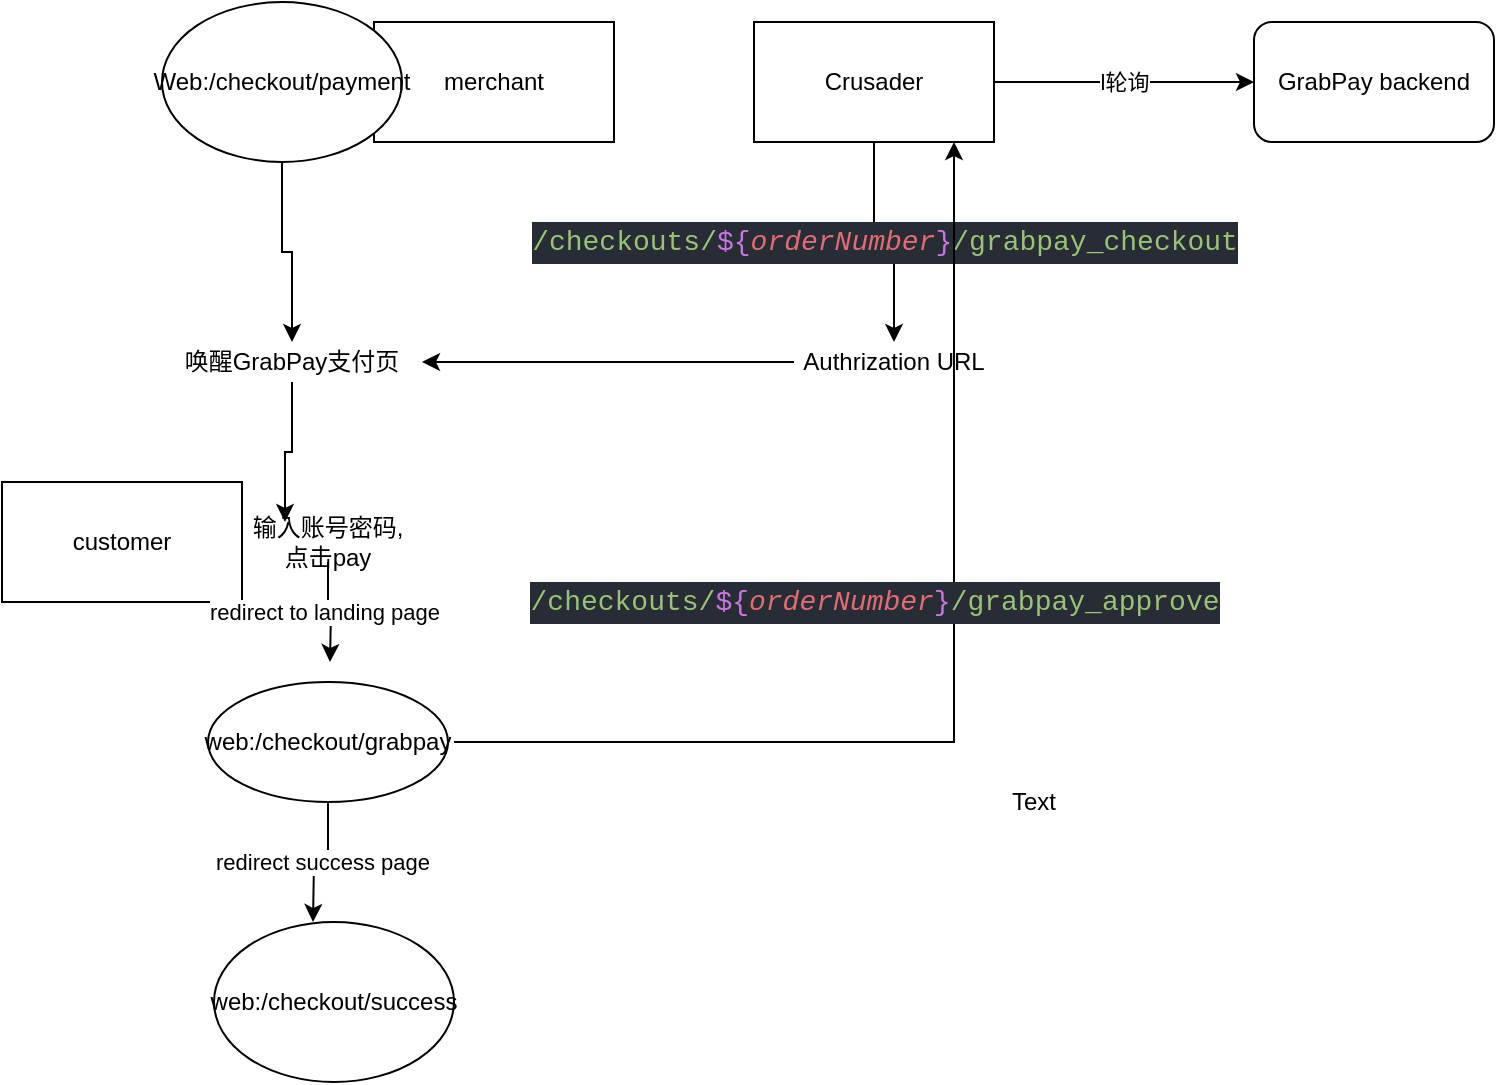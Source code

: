 <mxfile version="15.0.4" type="device"><diagram id="fGS_215dtJn9FKnSIhpR" name="Page-1"><mxGraphModel dx="946" dy="614" grid="1" gridSize="10" guides="1" tooltips="1" connect="1" arrows="1" fold="1" page="1" pageScale="1" pageWidth="827" pageHeight="1169" math="0" shadow="0"><root><mxCell id="0"/><mxCell id="1" parent="0"/><mxCell id="_UrVj5kNpT5kmT3LSRet-1" value="customer" style="rounded=0;whiteSpace=wrap;html=1;" parent="1" vertex="1"><mxGeometry x="274" y="340" width="120" height="60" as="geometry"/></mxCell><mxCell id="_UrVj5kNpT5kmT3LSRet-2" value="merchant" style="rounded=0;whiteSpace=wrap;html=1;" parent="1" vertex="1"><mxGeometry x="460" y="110" width="120" height="60" as="geometry"/></mxCell><mxCell id="_UrVj5kNpT5kmT3LSRet-7" style="edgeStyle=orthogonalEdgeStyle;rounded=0;orthogonalLoop=1;jettySize=auto;html=1;entryX=0.5;entryY=0;entryDx=0;entryDy=0;" parent="1" source="_UrVj5kNpT5kmT3LSRet-3" target="_UrVj5kNpT5kmT3LSRet-4" edge="1"><mxGeometry relative="1" as="geometry"/></mxCell><mxCell id="_UrVj5kNpT5kmT3LSRet-3" value="Web:/checkout/payment" style="ellipse;whiteSpace=wrap;html=1;" parent="1" vertex="1"><mxGeometry x="354" y="100" width="120" height="80" as="geometry"/></mxCell><mxCell id="_UrVj5kNpT5kmT3LSRet-8" style="edgeStyle=orthogonalEdgeStyle;rounded=0;orthogonalLoop=1;jettySize=auto;html=1;entryX=0.25;entryY=0;entryDx=0;entryDy=0;" parent="1" source="_UrVj5kNpT5kmT3LSRet-4" target="_UrVj5kNpT5kmT3LSRet-5" edge="1"><mxGeometry relative="1" as="geometry"/></mxCell><mxCell id="_UrVj5kNpT5kmT3LSRet-4" value="唤醒GrabPay支付页" style="text;html=1;strokeColor=none;fillColor=none;align=center;verticalAlign=middle;whiteSpace=wrap;rounded=0;" parent="1" vertex="1"><mxGeometry x="354" y="270" width="130" height="20" as="geometry"/></mxCell><mxCell id="_UrVj5kNpT5kmT3LSRet-14" value="redirect success page" style="edgeStyle=orthogonalEdgeStyle;rounded=0;orthogonalLoop=1;jettySize=auto;html=1;exitX=0.5;exitY=1;exitDx=0;exitDy=0;" parent="1" source="_UrVj5kNpT5kmT3LSRet-20" edge="1"><mxGeometry relative="1" as="geometry"><mxPoint x="430" y="510" as="sourcePoint"/><mxPoint x="429.5" y="560" as="targetPoint"/></mxGeometry></mxCell><mxCell id="_UrVj5kNpT5kmT3LSRet-17" style="edgeStyle=orthogonalEdgeStyle;rounded=0;orthogonalLoop=1;jettySize=auto;html=1;" parent="1" source="_UrVj5kNpT5kmT3LSRet-5" edge="1"><mxGeometry relative="1" as="geometry"><mxPoint x="438" y="430" as="targetPoint"/></mxGeometry></mxCell><mxCell id="_UrVj5kNpT5kmT3LSRet-23" value="redirect to landing page" style="edgeLabel;html=1;align=center;verticalAlign=middle;resizable=0;points=[];" parent="_UrVj5kNpT5kmT3LSRet-17" vertex="1" connectable="0"><mxGeometry x="-0.02" y="-2" relative="1" as="geometry"><mxPoint x="-2" y="-2" as="offset"/></mxGeometry></mxCell><mxCell id="_UrVj5kNpT5kmT3LSRet-5" value="输入账号密码, 点击pay" style="text;html=1;strokeColor=none;fillColor=none;align=center;verticalAlign=middle;whiteSpace=wrap;rounded=0;" parent="1" vertex="1"><mxGeometry x="394" y="360" width="86" height="20" as="geometry"/></mxCell><mxCell id="_UrVj5kNpT5kmT3LSRet-12" style="edgeStyle=orthogonalEdgeStyle;rounded=0;orthogonalLoop=1;jettySize=auto;html=1;" parent="1" source="_UrVj5kNpT5kmT3LSRet-9" target="_UrVj5kNpT5kmT3LSRet-4" edge="1"><mxGeometry relative="1" as="geometry"/></mxCell><mxCell id="_UrVj5kNpT5kmT3LSRet-9" value="Authrization URL" style="text;html=1;strokeColor=none;fillColor=none;align=center;verticalAlign=middle;whiteSpace=wrap;rounded=0;" parent="1" vertex="1"><mxGeometry x="670" y="270" width="100" height="20" as="geometry"/></mxCell><mxCell id="_UrVj5kNpT5kmT3LSRet-11" value="&lt;div style=&quot;color: rgb(171 , 178 , 191) ; background-color: rgb(40 , 44 , 52) ; font-family: &amp;#34;menlo&amp;#34; , &amp;#34;monaco&amp;#34; , &amp;#34;courier new&amp;#34; , monospace ; font-size: 14px ; line-height: 21px&quot;&gt;&lt;span style=&quot;color: #98c379&quot;&gt;/checkouts/&lt;/span&gt;&lt;span style=&quot;color: #c678dd&quot;&gt;${&lt;/span&gt;&lt;span style=&quot;color: #e06c75 ; font-style: italic&quot;&gt;orderNumber&lt;/span&gt;&lt;span style=&quot;color: #c678dd&quot;&gt;}&lt;/span&gt;&lt;span style=&quot;color: #98c379&quot;&gt;/grabpay_checkout&lt;/span&gt;&lt;/div&gt;" style="edgeStyle=orthogonalEdgeStyle;rounded=0;orthogonalLoop=1;jettySize=auto;html=1;" parent="1" source="_UrVj5kNpT5kmT3LSRet-10" target="_UrVj5kNpT5kmT3LSRet-9" edge="1"><mxGeometry relative="1" as="geometry"/></mxCell><mxCell id="l8J_PVn60IOu0mi9-siq-2" value="l轮询" style="edgeStyle=orthogonalEdgeStyle;rounded=0;orthogonalLoop=1;jettySize=auto;html=1;" edge="1" parent="1" source="_UrVj5kNpT5kmT3LSRet-10" target="l8J_PVn60IOu0mi9-siq-1"><mxGeometry relative="1" as="geometry"/></mxCell><mxCell id="_UrVj5kNpT5kmT3LSRet-10" value="Crusader" style="rounded=0;whiteSpace=wrap;html=1;" parent="1" vertex="1"><mxGeometry x="650" y="110" width="120" height="60" as="geometry"/></mxCell><mxCell id="_UrVj5kNpT5kmT3LSRet-13" value="web:/checkout/success" style="ellipse;whiteSpace=wrap;html=1;" parent="1" vertex="1"><mxGeometry x="380" y="560" width="120" height="80" as="geometry"/></mxCell><mxCell id="_UrVj5kNpT5kmT3LSRet-15" value="Text" style="text;html=1;strokeColor=none;fillColor=none;align=center;verticalAlign=middle;whiteSpace=wrap;rounded=0;" parent="1" vertex="1"><mxGeometry x="770" y="490" width="40" height="20" as="geometry"/></mxCell><mxCell id="_UrVj5kNpT5kmT3LSRet-18" style="edgeStyle=orthogonalEdgeStyle;rounded=0;orthogonalLoop=1;jettySize=auto;html=1;" parent="1" target="_UrVj5kNpT5kmT3LSRet-10" edge="1"><mxGeometry relative="1" as="geometry"><mxPoint x="500" y="470" as="sourcePoint"/><Array as="points"><mxPoint x="750" y="470"/></Array></mxGeometry></mxCell><mxCell id="_UrVj5kNpT5kmT3LSRet-19" value="&lt;div style=&quot;color: rgb(171 , 178 , 191) ; background-color: rgb(40 , 44 , 52) ; font-family: &amp;#34;menlo&amp;#34; , &amp;#34;monaco&amp;#34; , &amp;#34;courier new&amp;#34; , monospace ; font-size: 14px ; line-height: 21px&quot;&gt;&lt;span style=&quot;color: #98c379&quot;&gt;/checkouts/&lt;/span&gt;&lt;span style=&quot;color: #c678dd&quot;&gt;${&lt;/span&gt;&lt;span style=&quot;color: #e06c75 ; font-style: italic&quot;&gt;orderNumber&lt;/span&gt;&lt;span style=&quot;color: #c678dd&quot;&gt;}&lt;/span&gt;&lt;span style=&quot;color: #98c379&quot;&gt;/grabpay_approve&lt;/span&gt;&lt;/div&gt;" style="edgeLabel;html=1;align=center;verticalAlign=middle;resizable=0;points=[];" parent="_UrVj5kNpT5kmT3LSRet-18" vertex="1" connectable="0"><mxGeometry x="-0.418" y="-4" relative="1" as="geometry"><mxPoint x="50" y="-74" as="offset"/></mxGeometry></mxCell><mxCell id="_UrVj5kNpT5kmT3LSRet-20" value="web:/checkout/grabpay" style="ellipse;whiteSpace=wrap;html=1;" parent="1" vertex="1"><mxGeometry x="377" y="440" width="120" height="60" as="geometry"/></mxCell><mxCell id="l8J_PVn60IOu0mi9-siq-1" value="GrabPay backend" style="rounded=1;whiteSpace=wrap;html=1;" vertex="1" parent="1"><mxGeometry x="900" y="110" width="120" height="60" as="geometry"/></mxCell></root></mxGraphModel></diagram></mxfile>